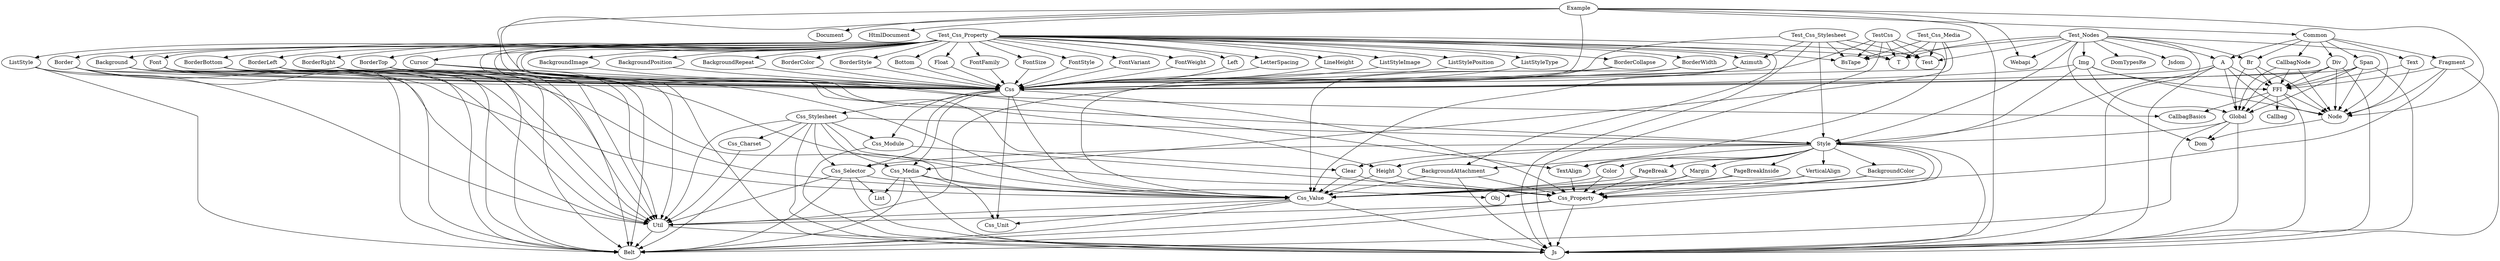 digraph G {
  "Example" -> "CallbagBasics"
  "Example" -> "Common"
  "Example" -> "Css"
  "Example" -> "Document"
  "Example" -> "HtmlDocument"
  "Example" -> "Js"
  "Example" -> "Node"
  "Example" -> "Style"
  "Example" -> "Webapi"
  "Css" -> "Css_Media"
  "Css" -> "Css_Module"
  "Css" -> "Css_Property"
  "Css" -> "Css_Selector"
  "Css" -> "Css_Stylesheet"
  "Css" -> "Css_Unit"
  "Css" -> "Css_Value"
  "FFI" -> "Callbag"
  "FFI" -> "CallbagBasics"
  "FFI" -> "Global"
  "FFI" -> "Js"
  "FFI" -> "Node"
  "Global" -> "Belt"
  "Global" -> "Dom"
  "Global" -> "Js"
  "Global" -> "Style"
  "Node" -> "Dom"
  "Style" -> "BackgroundAttachment"
  "Style" -> "BackgroundColor"
  "Style" -> "Belt"
  "Style" -> "Clear"
  "Style" -> "Color"
  "Style" -> "Css_Property"
  "Style" -> "Css_Selector"
  "Style" -> "Height"
  "Style" -> "Js"
  "Style" -> "Margin"
  "Style" -> "PageBreak"
  "Style" -> "PageBreakInside"
  "Style" -> "TextAlign"
  "Style" -> "VerticalAlign"
  "Util" -> "Belt"
  "Util" -> "Js"
  "Css_Charset" -> "Util"
  "Css_Media" -> "Belt"
  "Css_Media" -> "Css_Unit"
  "Css_Media" -> "Css_Value"
  "Css_Media" -> "Js"
  "Css_Media" -> "List"
  "Css_Module" -> "Css_Property"
  "Css_Module" -> "Js"
  "Css_Property" -> "Belt"
  "Css_Property" -> "Js"
  "Css_Property" -> "Util"
  "Css_Selector" -> "Belt"
  "Css_Selector" -> "Js"
  "Css_Selector" -> "List"
  "Css_Selector" -> "Obj"
  "Css_Selector" -> "Util"
  "Css_Stylesheet" -> "Belt"
  "Css_Stylesheet" -> "Css_Charset"
  "Css_Stylesheet" -> "Css_Media"
  "Css_Stylesheet" -> "Css_Module"
  "Css_Stylesheet" -> "Css_Property"
  "Css_Stylesheet" -> "Css_Selector"
  "Css_Stylesheet" -> "Js"
  "Css_Stylesheet" -> "Style"
  "Css_Stylesheet" -> "Util"
  "Css_Value" -> "Belt"
  "Css_Value" -> "Css_Unit"
  "Css_Value" -> "Js"
  "Css_Value" -> "Util"
  "Azimuth" -> "Css"
  "Azimuth" -> "Css_Value"
  "Azimuth" -> "Util"
  "Background" -> "Belt"
  "Background" -> "Css"
  "Background" -> "Util"
  "BackgroundAttachment" -> "Css_Property"
  "BackgroundAttachment" -> "Css_Value"
  "BackgroundAttachment" -> "Js"
  "BackgroundColor" -> "Css_Property"
  "BackgroundColor" -> "Css_Value"
  "BackgroundImage" -> "Css"
  "BackgroundPosition" -> "Css"
  "BackgroundRepeat" -> "Css"
  "Border" -> "Belt"
  "Border" -> "Css"
  "Border" -> "Css_Value"
  "Border" -> "Util"
  "BorderBottom" -> "Belt"
  "BorderBottom" -> "Css"
  "BorderBottom" -> "Css_Value"
  "BorderBottom" -> "Util"
  "BorderCollapse" -> "Css"
  "BorderCollapse" -> "Css_Value"
  "BorderColor" -> "Css"
  "BorderLeft" -> "Belt"
  "BorderLeft" -> "Css"
  "BorderLeft" -> "Css_Value"
  "BorderLeft" -> "Util"
  "BorderRight" -> "Belt"
  "BorderRight" -> "Css"
  "BorderRight" -> "Css_Value"
  "BorderRight" -> "Util"
  "BorderStyle" -> "Css"
  "BorderTop" -> "Belt"
  "BorderTop" -> "Css"
  "BorderTop" -> "Css_Value"
  "BorderTop" -> "Util"
  "BorderWidth" -> "Css"
  "BorderWidth" -> "Css_Value"
  "Bottom" -> "Css"
  "Clear" -> "Css_Property"
  "Clear" -> "Css_Value"
  "Color" -> "Css_Property"
  "Color" -> "Css_Value"
  "Cursor" -> "Belt"
  "Cursor" -> "Css"
  "Cursor" -> "Js"
  "Cursor" -> "Util"
  "Float" -> "Css"
  "Font" -> "Belt"
  "Font" -> "Css"
  "Font" -> "Util"
  "FontFamily" -> "Css"
  "FontSize" -> "Css"
  "FontStyle" -> "Css"
  "FontVariant" -> "Css"
  "FontWeight" -> "Css"
  "Height" -> "Css_Property"
  "Height" -> "Css_Value"
  "Left" -> "Css"
  "LetterSpacing" -> "Css"
  "LineHeight" -> "Css"
  "ListStyle" -> "Belt"
  "ListStyle" -> "Css"
  "ListStyle" -> "Util"
  "ListStyleImage" -> "Css"
  "ListStylePosition" -> "Css"
  "ListStyleType" -> "Css"
  "Margin" -> "Css_Property"
  "Margin" -> "Css_Value"
  "PageBreak" -> "Css_Property"
  "PageBreak" -> "Css_Value"
  "PageBreakInside" -> "Css_Property"
  "PageBreakInside" -> "Css_Value"
  "TextAlign" -> "Css_Property"
  "VerticalAlign" -> "Css_Property"
  "VerticalAlign" -> "Css_Value"
  "A" -> "Css"
  "A" -> "FFI"
  "A" -> "Global"
  "A" -> "Js"
  "A" -> "Node"
  "A" -> "Style"
  "Br" -> "FFI"
  "Br" -> "Global"
  "Br" -> "Node"
  "CallbagNode" -> "FFI"
  "CallbagNode" -> "Global"
  "CallbagNode" -> "Node"
  "Common" -> "A"
  "Common" -> "Br"
  "Common" -> "CallbagNode"
  "Common" -> "Div"
  "Common" -> "Fragment"
  "Common" -> "Span"
  "Common" -> "Text"
  "Div" -> "Css"
  "Div" -> "FFI"
  "Div" -> "Global"
  "Div" -> "Js"
  "Div" -> "Node"
  "Fragment" -> "FFI"
  "Fragment" -> "Js"
  "Fragment" -> "Node"
  "Fragment" -> "Obj"
  "Img" -> "Css"
  "Img" -> "FFI"
  "Img" -> "Global"
  "Img" -> "Node"
  "Img" -> "Style"
  "Span" -> "Css"
  "Span" -> "FFI"
  "Span" -> "Global"
  "Span" -> "Js"
  "Span" -> "Node"
  "Text" -> "FFI"
  "Text" -> "Node"
  "TestCss" -> "BsTape"
  "TestCss" -> "Css"
  "TestCss" -> "Js"
  "TestCss" -> "T"
  "TestCss" -> "Test"
  "TestCss" -> "TextAlign"
  "Test_Css_Media" -> "BsTape"
  "Test_Css_Media" -> "Css"
  "Test_Css_Media" -> "Css_Media"
  "Test_Css_Media" -> "T"
  "Test_Css_Media" -> "Test"
  "Test_Css_Property" -> "Azimuth"
  "Test_Css_Property" -> "Background"
  "Test_Css_Property" -> "BackgroundAttachment"
  "Test_Css_Property" -> "BackgroundImage"
  "Test_Css_Property" -> "BackgroundPosition"
  "Test_Css_Property" -> "BackgroundRepeat"
  "Test_Css_Property" -> "Border"
  "Test_Css_Property" -> "BorderBottom"
  "Test_Css_Property" -> "BorderCollapse"
  "Test_Css_Property" -> "BorderColor"
  "Test_Css_Property" -> "BorderLeft"
  "Test_Css_Property" -> "BorderRight"
  "Test_Css_Property" -> "BorderStyle"
  "Test_Css_Property" -> "BorderTop"
  "Test_Css_Property" -> "BorderWidth"
  "Test_Css_Property" -> "Bottom"
  "Test_Css_Property" -> "BsTape"
  "Test_Css_Property" -> "Clear"
  "Test_Css_Property" -> "Css"
  "Test_Css_Property" -> "Cursor"
  "Test_Css_Property" -> "Float"
  "Test_Css_Property" -> "Font"
  "Test_Css_Property" -> "FontFamily"
  "Test_Css_Property" -> "FontSize"
  "Test_Css_Property" -> "FontStyle"
  "Test_Css_Property" -> "FontVariant"
  "Test_Css_Property" -> "FontWeight"
  "Test_Css_Property" -> "Height"
  "Test_Css_Property" -> "Left"
  "Test_Css_Property" -> "LetterSpacing"
  "Test_Css_Property" -> "LineHeight"
  "Test_Css_Property" -> "ListStyle"
  "Test_Css_Property" -> "ListStyleImage"
  "Test_Css_Property" -> "ListStylePosition"
  "Test_Css_Property" -> "ListStyleType"
  "Test_Css_Property" -> "T"
  "Test_Css_Property" -> "Test"
  "Test_Css_Property" -> "TextAlign"
  "Test_Css_Stylesheet" -> "Azimuth"
  "Test_Css_Stylesheet" -> "BsTape"
  "Test_Css_Stylesheet" -> "Css"
  "Test_Css_Stylesheet" -> "Js"
  "Test_Css_Stylesheet" -> "Style"
  "Test_Css_Stylesheet" -> "T"
  "Test_Css_Stylesheet" -> "Test"
  "Test_Nodes" -> "A"
  "Test_Nodes" -> "Br"
  "Test_Nodes" -> "BsTape"
  "Test_Nodes" -> "Dom"
  "Test_Nodes" -> "DomTypesRe"
  "Test_Nodes" -> "Img"
  "Test_Nodes" -> "Js"
  "Test_Nodes" -> "Jsdom"
  "Test_Nodes" -> "Node"
  "Test_Nodes" -> "Style"
  "Test_Nodes" -> "T"
  "Test_Nodes" -> "Test"
  "Test_Nodes" -> "Webapi"
}
